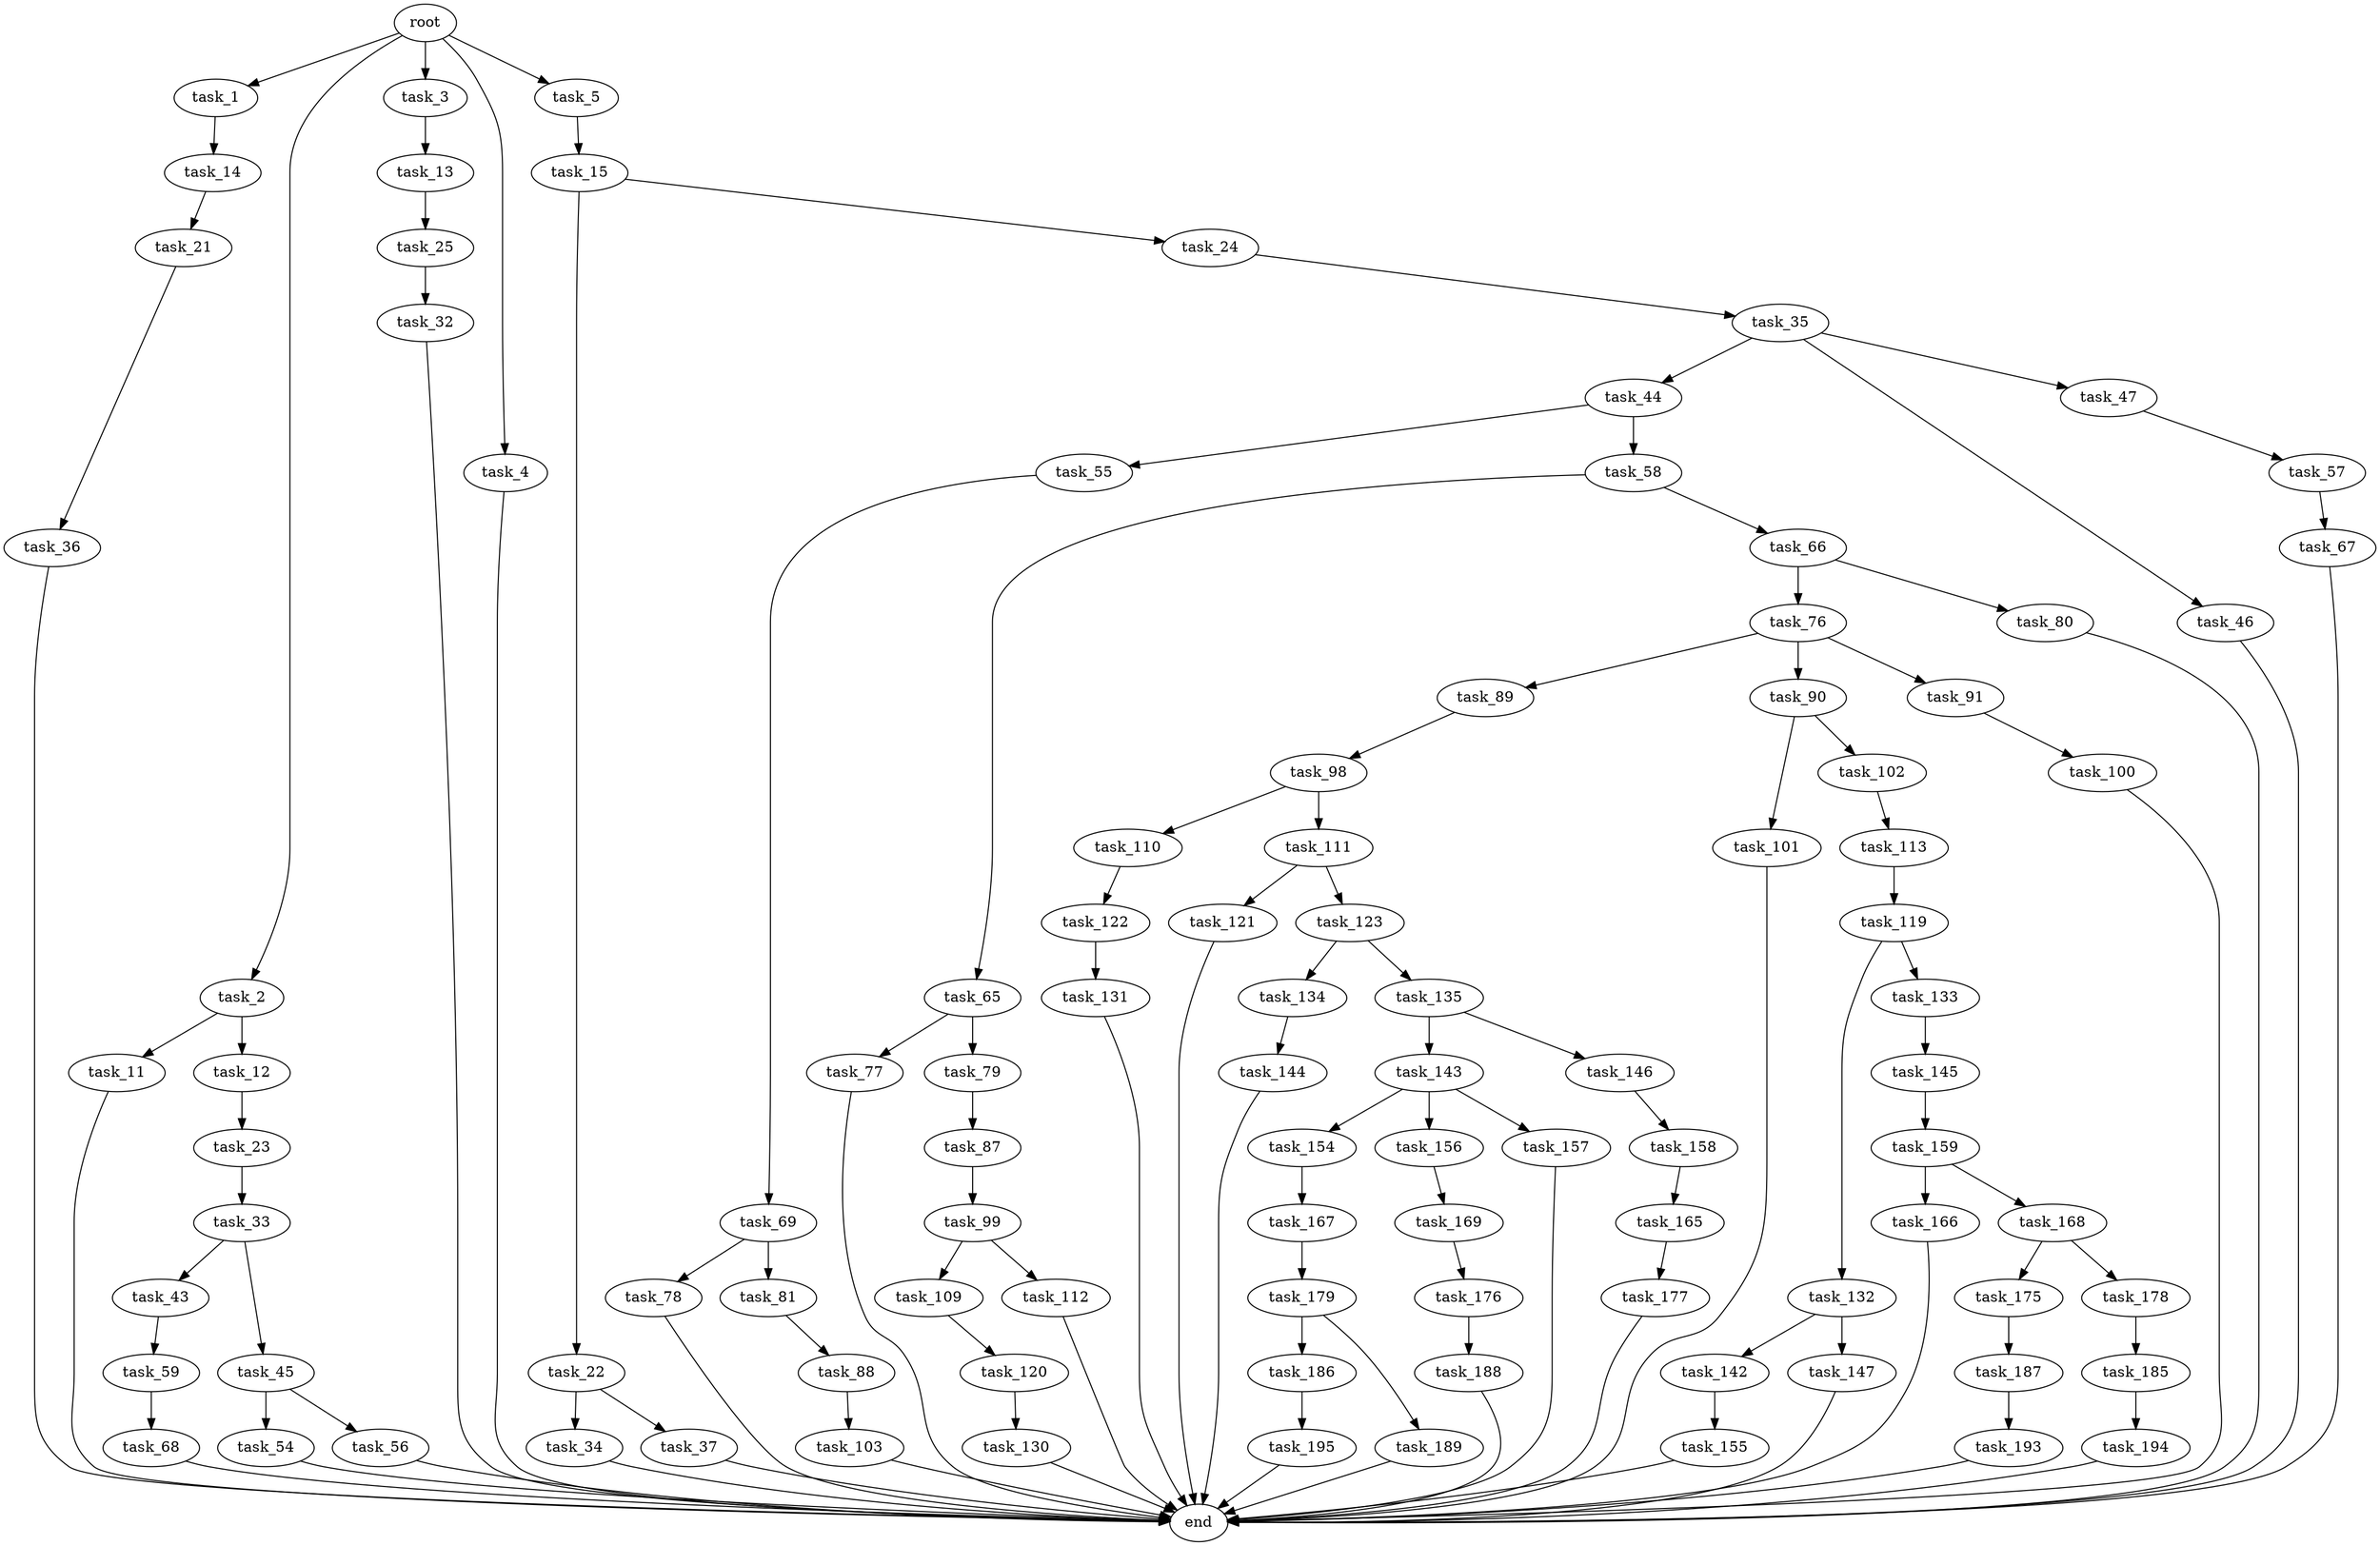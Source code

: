 digraph G {
  root [size="0.000000"];
  task_1 [size="3736018613.000000"];
  task_2 [size="231928233984.000000"];
  task_3 [size="8944977508.000000"];
  task_4 [size="1277038114.000000"];
  task_5 [size="8589934592.000000"];
  task_14 [size="134217728000.000000"];
  task_11 [size="2755200893.000000"];
  task_12 [size="75947383789.000000"];
  task_13 [size="134217728000.000000"];
  end [size="0.000000"];
  task_15 [size="3590195827.000000"];
  task_23 [size="1099681275574.000000"];
  task_25 [size="1833524931.000000"];
  task_21 [size="60624045190.000000"];
  task_22 [size="5552117120.000000"];
  task_24 [size="48822744694.000000"];
  task_36 [size="91217020716.000000"];
  task_34 [size="231928233984.000000"];
  task_37 [size="22746721232.000000"];
  task_33 [size="8589934592.000000"];
  task_35 [size="431543973905.000000"];
  task_32 [size="7410738413.000000"];
  task_43 [size="28991029248.000000"];
  task_45 [size="208135722444.000000"];
  task_44 [size="44923594404.000000"];
  task_46 [size="134217728000.000000"];
  task_47 [size="782757789696.000000"];
  task_59 [size="20128629350.000000"];
  task_55 [size="102041279638.000000"];
  task_58 [size="570007099988.000000"];
  task_54 [size="134217728000.000000"];
  task_56 [size="40164775843.000000"];
  task_57 [size="484194231686.000000"];
  task_69 [size="8164941838.000000"];
  task_67 [size="137078833692.000000"];
  task_65 [size="994977869009.000000"];
  task_66 [size="68719476736.000000"];
  task_68 [size="549755813888.000000"];
  task_77 [size="235402857686.000000"];
  task_79 [size="2747974260.000000"];
  task_76 [size="682783719904.000000"];
  task_80 [size="238298042019.000000"];
  task_78 [size="13585739788.000000"];
  task_81 [size="1073741824000.000000"];
  task_89 [size="3723949391.000000"];
  task_90 [size="14659878281.000000"];
  task_91 [size="19060040178.000000"];
  task_87 [size="2605455656.000000"];
  task_88 [size="4651539885.000000"];
  task_99 [size="17219104931.000000"];
  task_103 [size="832151219781.000000"];
  task_98 [size="102946141275.000000"];
  task_101 [size="160472762251.000000"];
  task_102 [size="8589934592.000000"];
  task_100 [size="707290540424.000000"];
  task_110 [size="598912960768.000000"];
  task_111 [size="5631395473.000000"];
  task_109 [size="9523651316.000000"];
  task_112 [size="2692988295.000000"];
  task_113 [size="576346527293.000000"];
  task_120 [size="68719476736.000000"];
  task_122 [size="2334476572.000000"];
  task_121 [size="8589934592.000000"];
  task_123 [size="34279650892.000000"];
  task_119 [size="537459820.000000"];
  task_132 [size="504735054928.000000"];
  task_133 [size="1073741824000.000000"];
  task_130 [size="35300978666.000000"];
  task_131 [size="33897315862.000000"];
  task_134 [size="28991029248.000000"];
  task_135 [size="549755813888.000000"];
  task_142 [size="1142265584982.000000"];
  task_147 [size="639813332080.000000"];
  task_145 [size="276353117547.000000"];
  task_144 [size="68719476736.000000"];
  task_143 [size="25419178845.000000"];
  task_146 [size="1714361422.000000"];
  task_155 [size="7919983190.000000"];
  task_154 [size="68719476736.000000"];
  task_156 [size="37556467916.000000"];
  task_157 [size="782757789696.000000"];
  task_159 [size="5215625976.000000"];
  task_158 [size="14352164449.000000"];
  task_167 [size="68719476736.000000"];
  task_169 [size="8589934592.000000"];
  task_165 [size="231928233984.000000"];
  task_166 [size="10424188753.000000"];
  task_168 [size="134217728000.000000"];
  task_177 [size="2653837917.000000"];
  task_179 [size="61272187728.000000"];
  task_175 [size="5342929208.000000"];
  task_178 [size="368293445632.000000"];
  task_176 [size="368293445632.000000"];
  task_187 [size="25809679382.000000"];
  task_188 [size="198811234748.000000"];
  task_185 [size="8589934592.000000"];
  task_186 [size="1291282598.000000"];
  task_189 [size="537629513495.000000"];
  task_194 [size="231928233984.000000"];
  task_195 [size="143016645918.000000"];
  task_193 [size="100459648572.000000"];

  root -> task_1 [size="1.000000"];
  root -> task_2 [size="1.000000"];
  root -> task_3 [size="1.000000"];
  root -> task_4 [size="1.000000"];
  root -> task_5 [size="1.000000"];
  task_1 -> task_14 [size="209715200.000000"];
  task_2 -> task_11 [size="301989888.000000"];
  task_2 -> task_12 [size="301989888.000000"];
  task_3 -> task_13 [size="33554432.000000"];
  task_4 -> end [size="1.000000"];
  task_5 -> task_15 [size="33554432.000000"];
  task_14 -> task_21 [size="209715200.000000"];
  task_11 -> end [size="1.000000"];
  task_12 -> task_23 [size="75497472.000000"];
  task_13 -> task_25 [size="209715200.000000"];
  task_15 -> task_22 [size="75497472.000000"];
  task_15 -> task_24 [size="75497472.000000"];
  task_23 -> task_33 [size="679477248.000000"];
  task_25 -> task_32 [size="33554432.000000"];
  task_21 -> task_36 [size="75497472.000000"];
  task_22 -> task_34 [size="209715200.000000"];
  task_22 -> task_37 [size="209715200.000000"];
  task_24 -> task_35 [size="838860800.000000"];
  task_36 -> end [size="1.000000"];
  task_34 -> end [size="1.000000"];
  task_37 -> end [size="1.000000"];
  task_33 -> task_43 [size="33554432.000000"];
  task_33 -> task_45 [size="33554432.000000"];
  task_35 -> task_44 [size="679477248.000000"];
  task_35 -> task_46 [size="679477248.000000"];
  task_35 -> task_47 [size="679477248.000000"];
  task_32 -> end [size="1.000000"];
  task_43 -> task_59 [size="75497472.000000"];
  task_45 -> task_54 [size="536870912.000000"];
  task_45 -> task_56 [size="536870912.000000"];
  task_44 -> task_55 [size="134217728.000000"];
  task_44 -> task_58 [size="134217728.000000"];
  task_46 -> end [size="1.000000"];
  task_47 -> task_57 [size="679477248.000000"];
  task_59 -> task_68 [size="536870912.000000"];
  task_55 -> task_69 [size="411041792.000000"];
  task_58 -> task_65 [size="411041792.000000"];
  task_58 -> task_66 [size="411041792.000000"];
  task_54 -> end [size="1.000000"];
  task_56 -> end [size="1.000000"];
  task_57 -> task_67 [size="301989888.000000"];
  task_69 -> task_78 [size="536870912.000000"];
  task_69 -> task_81 [size="536870912.000000"];
  task_67 -> end [size="1.000000"];
  task_65 -> task_77 [size="679477248.000000"];
  task_65 -> task_79 [size="679477248.000000"];
  task_66 -> task_76 [size="134217728.000000"];
  task_66 -> task_80 [size="134217728.000000"];
  task_68 -> end [size="1.000000"];
  task_77 -> end [size="1.000000"];
  task_79 -> task_87 [size="75497472.000000"];
  task_76 -> task_89 [size="536870912.000000"];
  task_76 -> task_90 [size="536870912.000000"];
  task_76 -> task_91 [size="536870912.000000"];
  task_80 -> end [size="1.000000"];
  task_78 -> end [size="1.000000"];
  task_81 -> task_88 [size="838860800.000000"];
  task_89 -> task_98 [size="134217728.000000"];
  task_90 -> task_101 [size="411041792.000000"];
  task_90 -> task_102 [size="411041792.000000"];
  task_91 -> task_100 [size="33554432.000000"];
  task_87 -> task_99 [size="75497472.000000"];
  task_88 -> task_103 [size="209715200.000000"];
  task_99 -> task_109 [size="411041792.000000"];
  task_99 -> task_112 [size="411041792.000000"];
  task_103 -> end [size="1.000000"];
  task_98 -> task_110 [size="75497472.000000"];
  task_98 -> task_111 [size="75497472.000000"];
  task_101 -> end [size="1.000000"];
  task_102 -> task_113 [size="33554432.000000"];
  task_100 -> end [size="1.000000"];
  task_110 -> task_122 [size="838860800.000000"];
  task_111 -> task_121 [size="679477248.000000"];
  task_111 -> task_123 [size="679477248.000000"];
  task_109 -> task_120 [size="209715200.000000"];
  task_112 -> end [size="1.000000"];
  task_113 -> task_119 [size="838860800.000000"];
  task_120 -> task_130 [size="134217728.000000"];
  task_122 -> task_131 [size="134217728.000000"];
  task_121 -> end [size="1.000000"];
  task_123 -> task_134 [size="536870912.000000"];
  task_123 -> task_135 [size="536870912.000000"];
  task_119 -> task_132 [size="33554432.000000"];
  task_119 -> task_133 [size="33554432.000000"];
  task_132 -> task_142 [size="536870912.000000"];
  task_132 -> task_147 [size="536870912.000000"];
  task_133 -> task_145 [size="838860800.000000"];
  task_130 -> end [size="1.000000"];
  task_131 -> end [size="1.000000"];
  task_134 -> task_144 [size="75497472.000000"];
  task_135 -> task_143 [size="536870912.000000"];
  task_135 -> task_146 [size="536870912.000000"];
  task_142 -> task_155 [size="679477248.000000"];
  task_147 -> end [size="1.000000"];
  task_145 -> task_159 [size="838860800.000000"];
  task_144 -> end [size="1.000000"];
  task_143 -> task_154 [size="411041792.000000"];
  task_143 -> task_156 [size="411041792.000000"];
  task_143 -> task_157 [size="411041792.000000"];
  task_146 -> task_158 [size="134217728.000000"];
  task_155 -> end [size="1.000000"];
  task_154 -> task_167 [size="134217728.000000"];
  task_156 -> task_169 [size="33554432.000000"];
  task_157 -> end [size="1.000000"];
  task_159 -> task_166 [size="301989888.000000"];
  task_159 -> task_168 [size="301989888.000000"];
  task_158 -> task_165 [size="411041792.000000"];
  task_167 -> task_179 [size="134217728.000000"];
  task_169 -> task_176 [size="33554432.000000"];
  task_165 -> task_177 [size="301989888.000000"];
  task_166 -> end [size="1.000000"];
  task_168 -> task_175 [size="209715200.000000"];
  task_168 -> task_178 [size="209715200.000000"];
  task_177 -> end [size="1.000000"];
  task_179 -> task_186 [size="134217728.000000"];
  task_179 -> task_189 [size="134217728.000000"];
  task_175 -> task_187 [size="134217728.000000"];
  task_178 -> task_185 [size="411041792.000000"];
  task_176 -> task_188 [size="411041792.000000"];
  task_187 -> task_193 [size="536870912.000000"];
  task_188 -> end [size="1.000000"];
  task_185 -> task_194 [size="33554432.000000"];
  task_186 -> task_195 [size="33554432.000000"];
  task_189 -> end [size="1.000000"];
  task_194 -> end [size="1.000000"];
  task_195 -> end [size="1.000000"];
  task_193 -> end [size="1.000000"];
}
